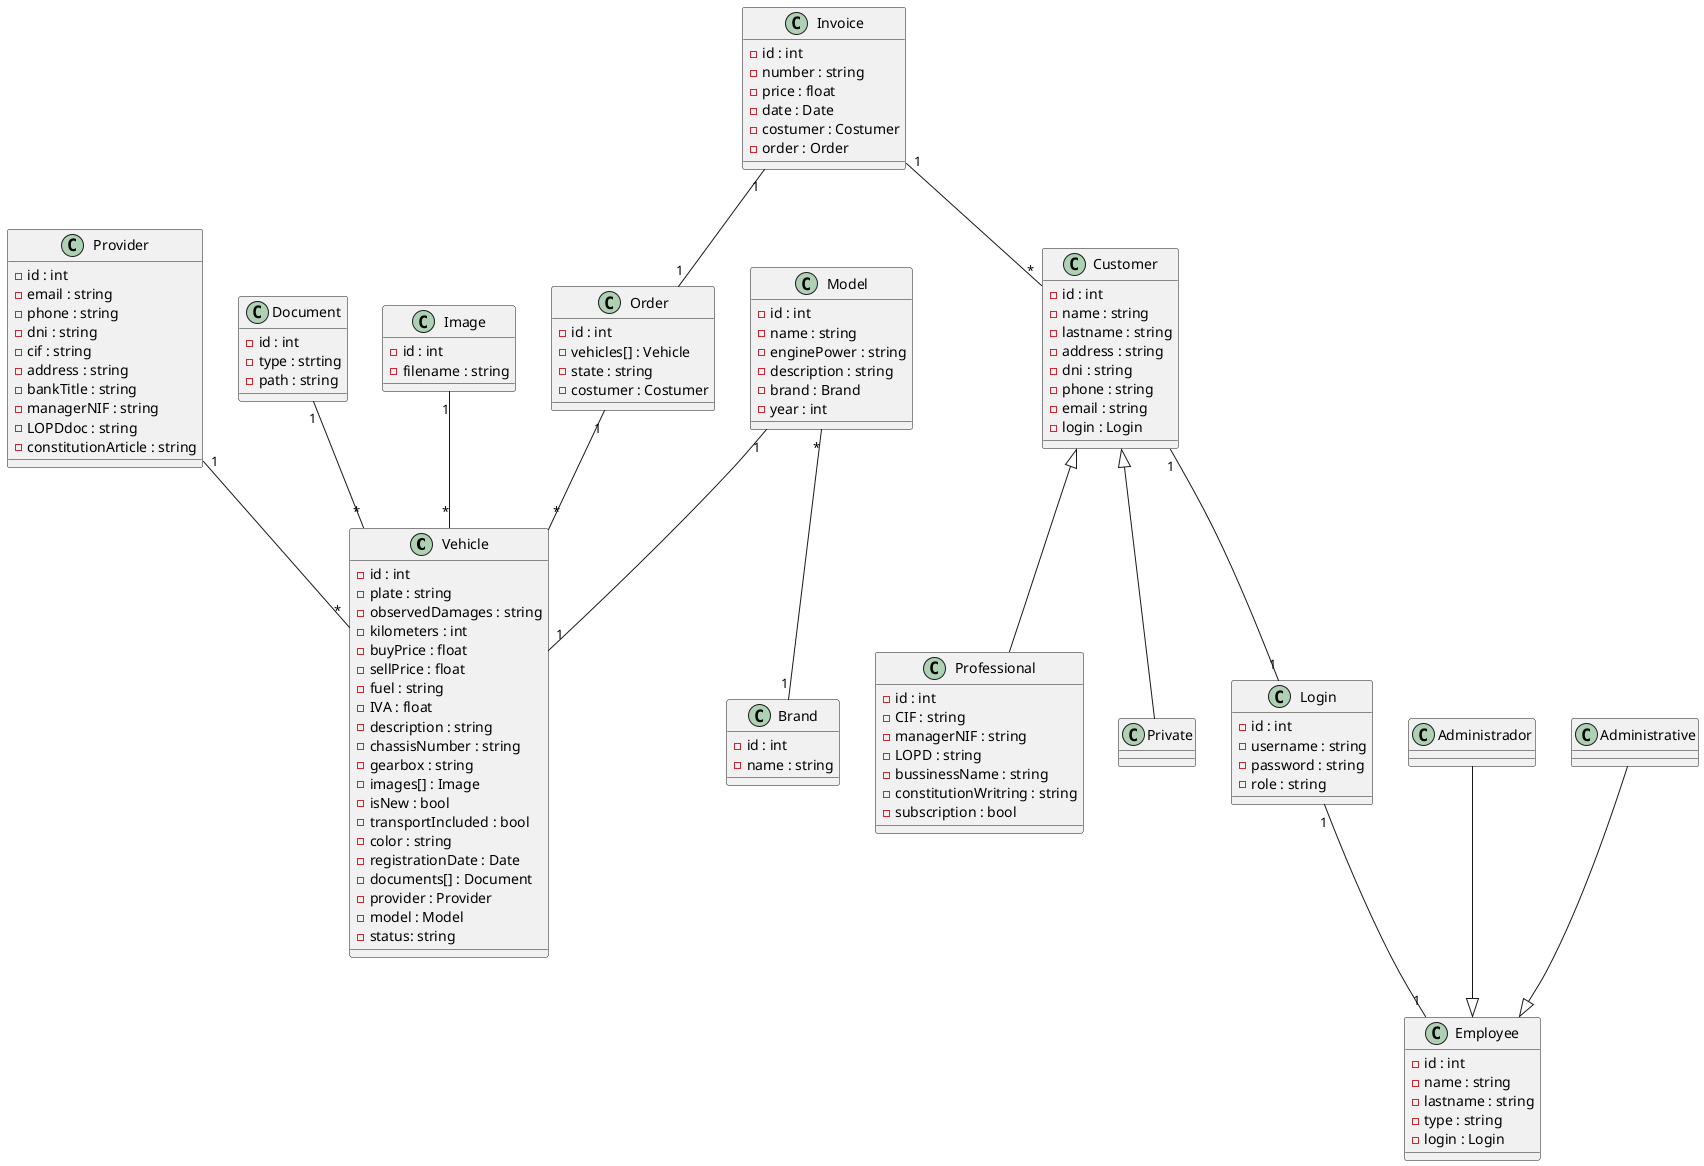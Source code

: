 @startuml

class Vehicle {
- id : int
- plate : string
- observedDamages : string
- kilometers : int
- buyPrice : float
- sellPrice : float
- fuel : string
- IVA : float
- description : string
- chassisNumber : string
- gearbox : string
- images[] : Image
- isNew : bool
- transportIncluded : bool
- color : string
- registrationDate : Date
- documents[] : Document
- provider : Provider
- model : Model
- status: string
}

class Provider {
- id : int
- email : string
- phone : string
- dni : string
- cif : string
- address : string
- bankTitle : string
- managerNIF : string
- LOPDdoc : string
- constitutionArticle : string
}

class Document {
- id : int
- type : strting
- path : string
}

class Image {
- id : int
- filename : string
}

class Model {
- id : int
- name : string
- enginePower : string
- description : string
- brand : Brand
- year : int
}

class Order {
- id : int
- vehicles[] : Vehicle
- state : string
- costumer : Costumer
}

class Professional {
- id : int
- CIF : string
- managerNIF : string
- LOPD : string
- bussinessName : string
- constitutionWritring : string
- subscription : bool
}

class Private {}

class Invoice {
- id : int
- number : string
- price : float
- date : Date
- costumer : Costumer
- order : Order
}

class Employee {
- id : int
- name : string
- lastname : string
- type : string
- login : Login
}

class Login {
- id : int
- username : string
- password : string
- role : string
}

class Administrador {}

class Administrative {}

class Brand {
- id : int
- name : string
}

class Customer {
- id : int
- name : string
- lastname : string
- address : string
- dni : string
- phone : string
- email : string
- login : Login
}

Provider  "1" -- "*" Vehicle
Document "1"  --  "*" Vehicle
Image "1" -- "*" Vehicle
Model "1" -- "1" Vehicle
Model "*" -- "1" Brand
Login "1" -- "1" Employee
Order "1" -- "*" Vehicle

Customer  <|--  Private
Customer  <|--  Professional
Customer "1" -- "1" Login
Invoice "1" -- "*" Customer
Invoice "1" --  "1" Order
Administrador  --|>  Employee
Administrative  --|>  Employee

@enduml

